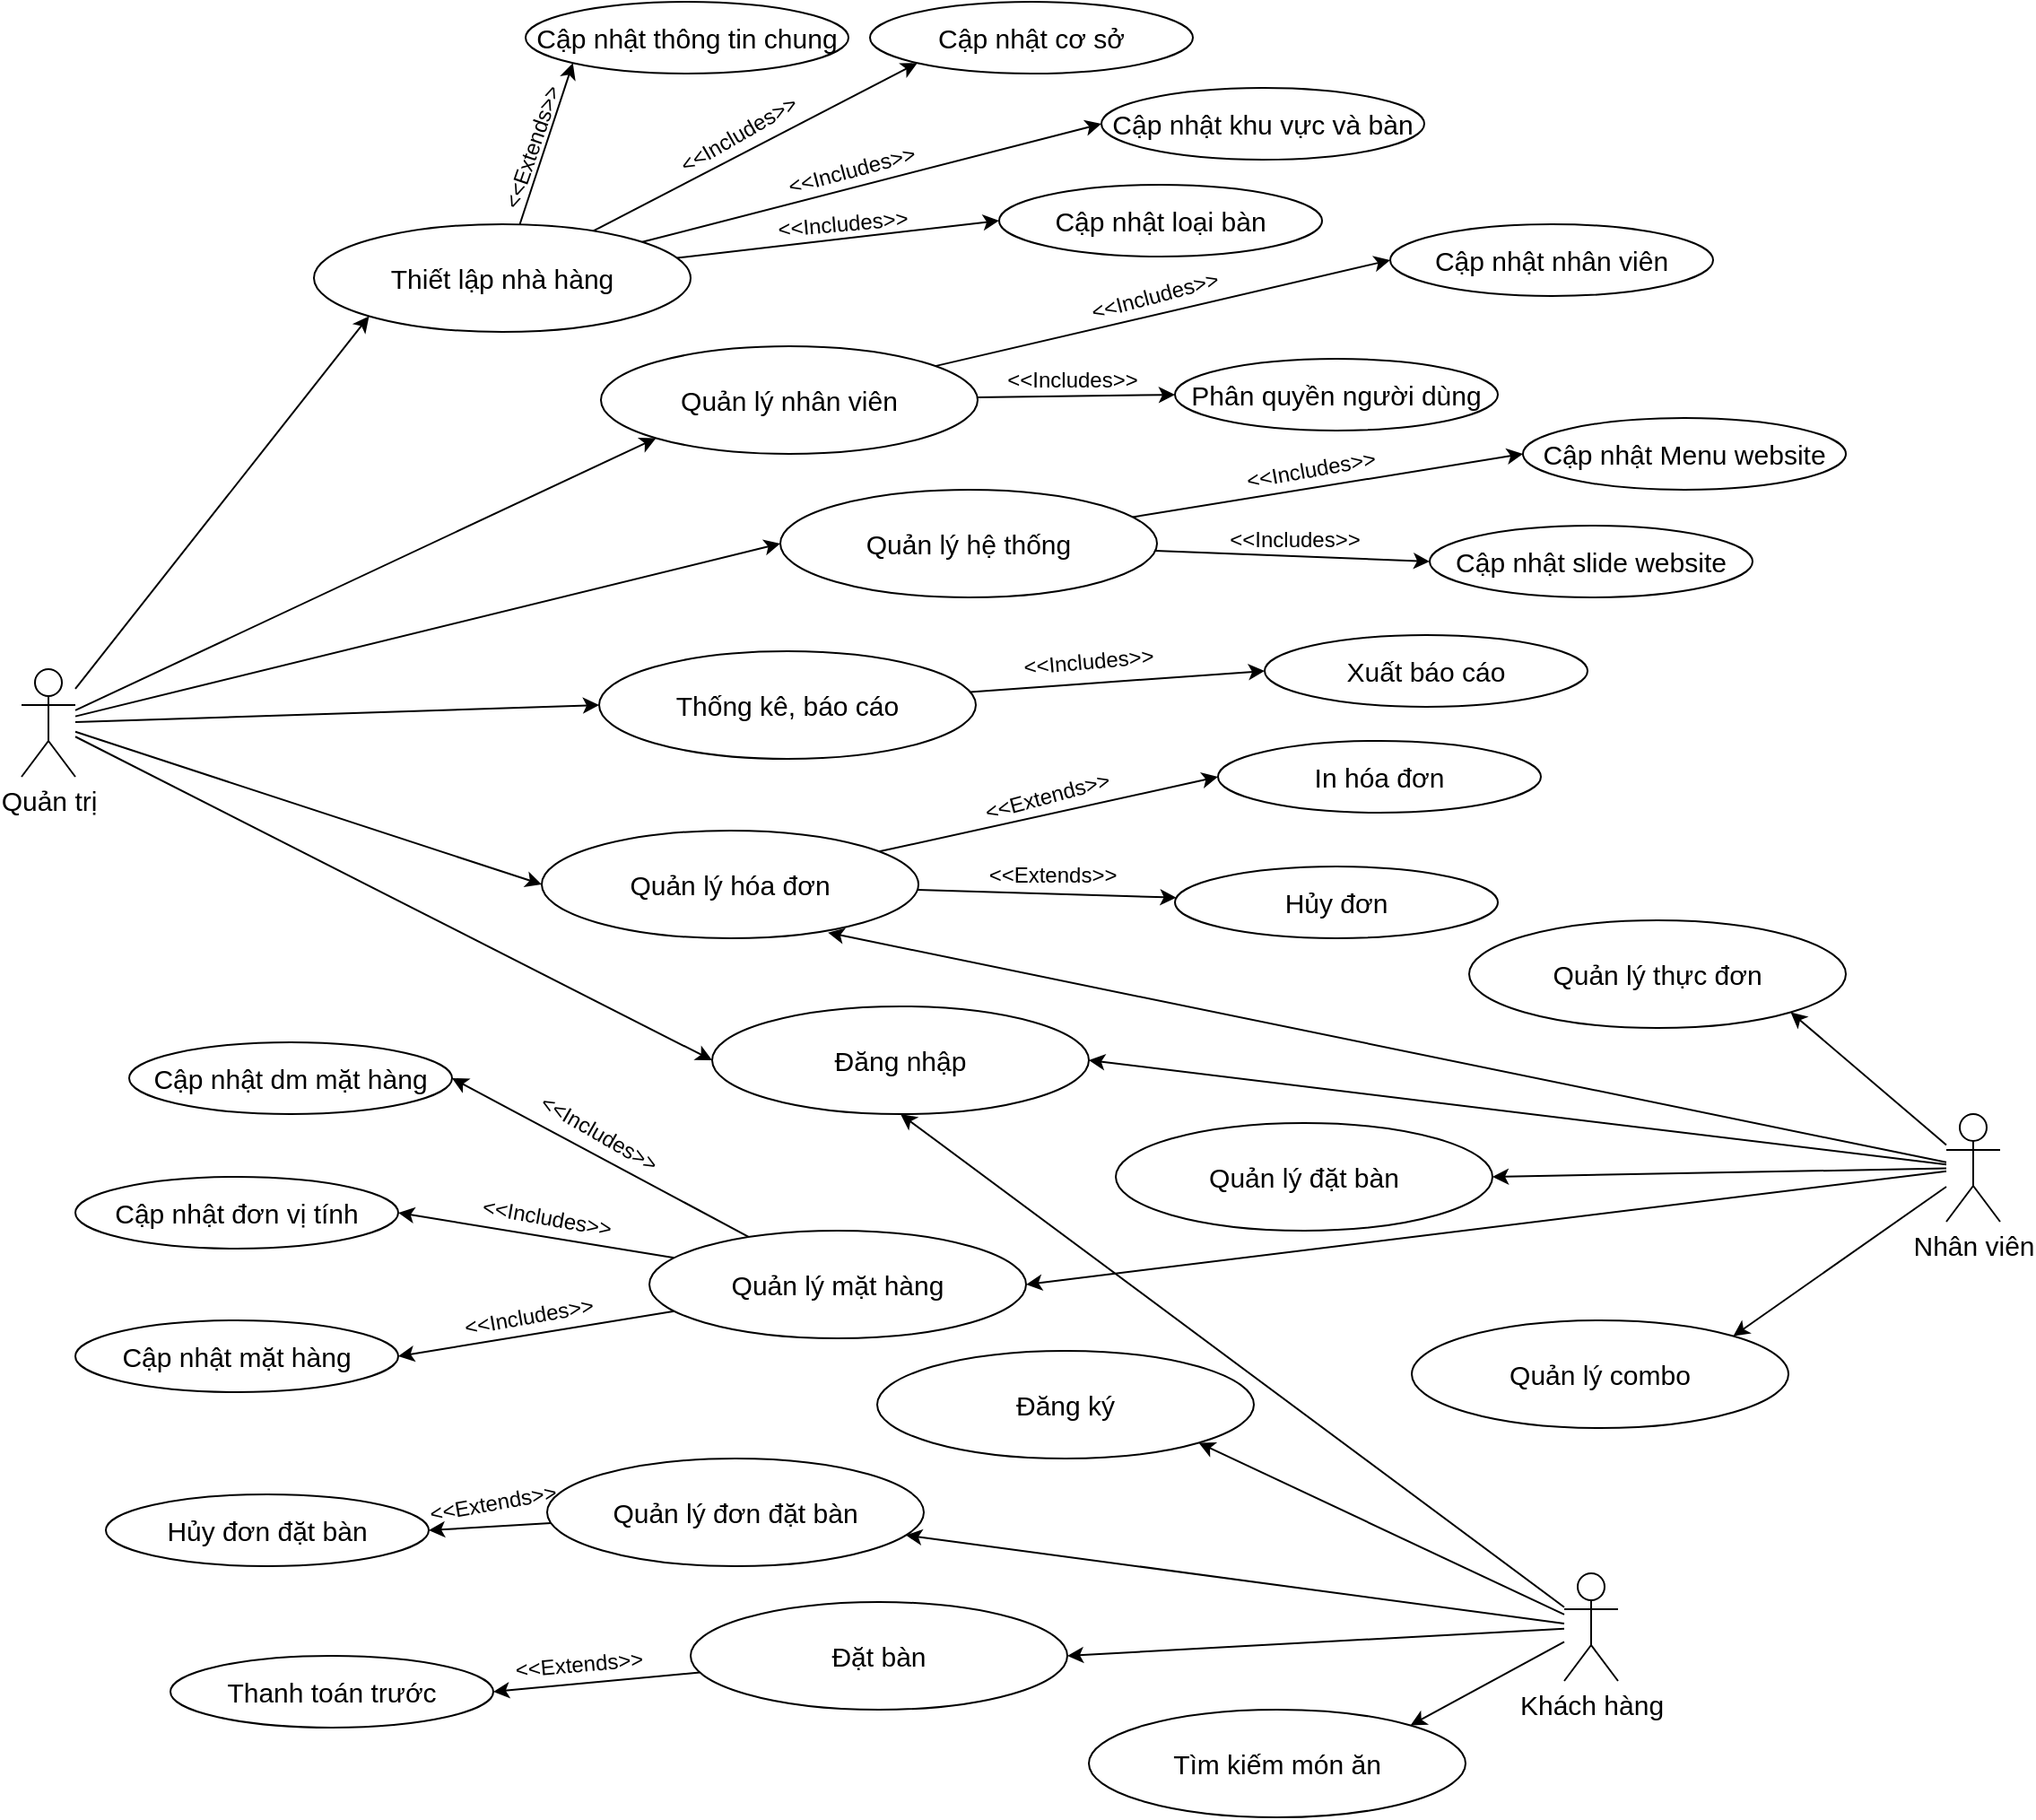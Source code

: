 <mxfile version="21.5.0" type="device">
  <diagram name="Trang-1" id="S5qEE1ozxj-i4MaadB1z">
    <mxGraphModel dx="3033" dy="1567" grid="1" gridSize="10" guides="1" tooltips="1" connect="1" arrows="1" fold="1" page="1" pageScale="1" pageWidth="1500" pageHeight="1400" math="0" shadow="0">
      <root>
        <mxCell id="0" />
        <mxCell id="1" parent="0" />
        <mxCell id="2t5druAi-JmB8xqviGO5-3" style="edgeStyle=none;rounded=0;orthogonalLoop=1;jettySize=auto;html=1;entryX=0;entryY=1;entryDx=0;entryDy=0;spacing=0;fontSize=15;" parent="1" source="AF-HmIzR10IM6tgfzZtX-1" target="AF-HmIzR10IM6tgfzZtX-10" edge="1">
          <mxGeometry relative="1" as="geometry" />
        </mxCell>
        <mxCell id="2t5druAi-JmB8xqviGO5-4" style="edgeStyle=none;rounded=0;orthogonalLoop=1;jettySize=auto;html=1;entryX=0;entryY=1;entryDx=0;entryDy=0;spacing=0;fontSize=15;" parent="1" source="AF-HmIzR10IM6tgfzZtX-1" target="AF-HmIzR10IM6tgfzZtX-12" edge="1">
          <mxGeometry relative="1" as="geometry" />
        </mxCell>
        <mxCell id="2t5druAi-JmB8xqviGO5-5" style="edgeStyle=none;rounded=0;orthogonalLoop=1;jettySize=auto;html=1;entryX=0;entryY=0.5;entryDx=0;entryDy=0;spacing=0;fontSize=15;" parent="1" source="AF-HmIzR10IM6tgfzZtX-1" target="AF-HmIzR10IM6tgfzZtX-11" edge="1">
          <mxGeometry relative="1" as="geometry" />
        </mxCell>
        <mxCell id="2t5druAi-JmB8xqviGO5-6" style="edgeStyle=none;rounded=0;orthogonalLoop=1;jettySize=auto;html=1;entryX=0;entryY=0.5;entryDx=0;entryDy=0;spacing=0;fontSize=15;" parent="1" source="AF-HmIzR10IM6tgfzZtX-1" target="AF-HmIzR10IM6tgfzZtX-37" edge="1">
          <mxGeometry relative="1" as="geometry" />
        </mxCell>
        <mxCell id="2t5druAi-JmB8xqviGO5-7" style="edgeStyle=none;rounded=0;orthogonalLoop=1;jettySize=auto;html=1;entryX=0;entryY=0.5;entryDx=0;entryDy=0;spacing=0;fontSize=15;" parent="1" source="AF-HmIzR10IM6tgfzZtX-1" target="AF-HmIzR10IM6tgfzZtX-65" edge="1">
          <mxGeometry relative="1" as="geometry" />
        </mxCell>
        <mxCell id="2t5druAi-JmB8xqviGO5-8" style="edgeStyle=none;rounded=0;orthogonalLoop=1;jettySize=auto;html=1;entryX=0;entryY=0.5;entryDx=0;entryDy=0;spacing=0;fontSize=15;" parent="1" source="AF-HmIzR10IM6tgfzZtX-1" target="AF-HmIzR10IM6tgfzZtX-6" edge="1">
          <mxGeometry relative="1" as="geometry" />
        </mxCell>
        <mxCell id="AF-HmIzR10IM6tgfzZtX-1" value="Quản trị" style="shape=umlActor;verticalLabelPosition=bottom;verticalAlign=top;html=1;fontSize=15;spacing=0;" parent="1" vertex="1">
          <mxGeometry x="187" y="610" width="30" height="60" as="geometry" />
        </mxCell>
        <mxCell id="AF-HmIzR10IM6tgfzZtX-8" style="rounded=0;orthogonalLoop=1;jettySize=auto;html=1;entryX=1;entryY=0.5;entryDx=0;entryDy=0;fontSize=15;spacing=0;" parent="1" source="AF-HmIzR10IM6tgfzZtX-2" target="AF-HmIzR10IM6tgfzZtX-6" edge="1">
          <mxGeometry relative="1" as="geometry" />
        </mxCell>
        <mxCell id="AF-HmIzR10IM6tgfzZtX-47" style="edgeStyle=none;rounded=0;orthogonalLoop=1;jettySize=auto;html=1;entryX=1;entryY=0.5;entryDx=0;entryDy=0;fontSize=15;spacing=0;" parent="1" source="AF-HmIzR10IM6tgfzZtX-2" target="AF-HmIzR10IM6tgfzZtX-42" edge="1">
          <mxGeometry relative="1" as="geometry" />
        </mxCell>
        <mxCell id="AF-HmIzR10IM6tgfzZtX-55" style="edgeStyle=none;rounded=0;orthogonalLoop=1;jettySize=auto;html=1;entryX=1;entryY=0;entryDx=0;entryDy=0;fontSize=15;spacing=0;" parent="1" source="AF-HmIzR10IM6tgfzZtX-2" target="AF-HmIzR10IM6tgfzZtX-53" edge="1">
          <mxGeometry relative="1" as="geometry" />
        </mxCell>
        <mxCell id="AF-HmIzR10IM6tgfzZtX-64" style="edgeStyle=none;rounded=0;orthogonalLoop=1;jettySize=auto;html=1;entryX=1;entryY=0.5;entryDx=0;entryDy=0;fontSize=15;spacing=0;" parent="1" source="AF-HmIzR10IM6tgfzZtX-2" target="AF-HmIzR10IM6tgfzZtX-60" edge="1">
          <mxGeometry relative="1" as="geometry" />
        </mxCell>
        <mxCell id="AF-HmIzR10IM6tgfzZtX-68" style="edgeStyle=none;rounded=0;orthogonalLoop=1;jettySize=auto;html=1;entryX=0.76;entryY=0.948;entryDx=0;entryDy=0;fontSize=15;entryPerimeter=0;spacing=0;" parent="1" source="AF-HmIzR10IM6tgfzZtX-2" target="AF-HmIzR10IM6tgfzZtX-65" edge="1">
          <mxGeometry relative="1" as="geometry">
            <mxPoint x="646.581" y="671.598" as="targetPoint" />
          </mxGeometry>
        </mxCell>
        <mxCell id="AF-HmIzR10IM6tgfzZtX-71" style="edgeStyle=none;rounded=0;orthogonalLoop=1;jettySize=auto;html=1;entryX=1;entryY=1;entryDx=0;entryDy=0;fontSize=15;spacing=0;" parent="1" source="AF-HmIzR10IM6tgfzZtX-2" target="AF-HmIzR10IM6tgfzZtX-43" edge="1">
          <mxGeometry relative="1" as="geometry" />
        </mxCell>
        <mxCell id="AF-HmIzR10IM6tgfzZtX-2" value="Nhân viên" style="shape=umlActor;verticalLabelPosition=bottom;verticalAlign=top;html=1;fontSize=15;spacing=0;" parent="1" vertex="1">
          <mxGeometry x="1260" y="858" width="30" height="60" as="geometry" />
        </mxCell>
        <mxCell id="AF-HmIzR10IM6tgfzZtX-74" style="edgeStyle=none;rounded=0;orthogonalLoop=1;jettySize=auto;html=1;entryX=1;entryY=0.5;entryDx=0;entryDy=0;fontSize=15;spacing=0;" parent="1" source="AF-HmIzR10IM6tgfzZtX-3" target="AF-HmIzR10IM6tgfzZtX-72" edge="1">
          <mxGeometry relative="1" as="geometry" />
        </mxCell>
        <mxCell id="AF-HmIzR10IM6tgfzZtX-78" style="edgeStyle=none;rounded=0;orthogonalLoop=1;jettySize=auto;html=1;entryX=1;entryY=1;entryDx=0;entryDy=0;fontSize=15;spacing=0;" parent="1" source="AF-HmIzR10IM6tgfzZtX-3" target="AF-HmIzR10IM6tgfzZtX-73" edge="1">
          <mxGeometry relative="1" as="geometry" />
        </mxCell>
        <mxCell id="AF-HmIzR10IM6tgfzZtX-80" style="edgeStyle=none;rounded=0;orthogonalLoop=1;jettySize=auto;html=1;entryX=1;entryY=0;entryDx=0;entryDy=0;fontSize=15;spacing=0;" parent="1" source="AF-HmIzR10IM6tgfzZtX-3" target="AF-HmIzR10IM6tgfzZtX-79" edge="1">
          <mxGeometry relative="1" as="geometry" />
        </mxCell>
        <mxCell id="JH56MXZsqnYbt68CLzrr-2" style="rounded=0;orthogonalLoop=1;jettySize=auto;html=1;spacing=0;fontSize=15;" parent="1" source="AF-HmIzR10IM6tgfzZtX-3" target="JH56MXZsqnYbt68CLzrr-1" edge="1">
          <mxGeometry relative="1" as="geometry" />
        </mxCell>
        <mxCell id="JH56MXZsqnYbt68CLzrr-6" style="rounded=0;orthogonalLoop=1;jettySize=auto;html=1;entryX=0.5;entryY=1;entryDx=0;entryDy=0;spacing=0;fontSize=15;" parent="1" source="AF-HmIzR10IM6tgfzZtX-3" target="AF-HmIzR10IM6tgfzZtX-6" edge="1">
          <mxGeometry relative="1" as="geometry" />
        </mxCell>
        <mxCell id="AF-HmIzR10IM6tgfzZtX-3" value="Khách hàng" style="shape=umlActor;verticalLabelPosition=bottom;verticalAlign=top;html=1;fontSize=15;spacing=0;" parent="1" vertex="1">
          <mxGeometry x="1047" y="1114" width="30" height="60" as="geometry" />
        </mxCell>
        <mxCell id="AF-HmIzR10IM6tgfzZtX-6" value="Đăng nhập" style="ellipse;whiteSpace=wrap;html=1;fontSize=15;spacing=0;" parent="1" vertex="1">
          <mxGeometry x="572" y="798" width="210" height="60" as="geometry" />
        </mxCell>
        <mxCell id="AF-HmIzR10IM6tgfzZtX-18" style="rounded=0;orthogonalLoop=1;jettySize=auto;html=1;entryX=0;entryY=1;entryDx=0;entryDy=0;fontSize=15;spacing=0;" parent="1" source="AF-HmIzR10IM6tgfzZtX-10" target="AF-HmIzR10IM6tgfzZtX-13" edge="1">
          <mxGeometry relative="1" as="geometry">
            <mxPoint x="613.684" y="118.214" as="targetPoint" />
          </mxGeometry>
        </mxCell>
        <mxCell id="AF-HmIzR10IM6tgfzZtX-19" style="rounded=0;orthogonalLoop=1;jettySize=auto;html=1;entryX=0;entryY=1;entryDx=0;entryDy=0;fontSize=15;spacing=0;" parent="1" source="AF-HmIzR10IM6tgfzZtX-10" target="AF-HmIzR10IM6tgfzZtX-14" edge="1">
          <mxGeometry relative="1" as="geometry" />
        </mxCell>
        <mxCell id="AF-HmIzR10IM6tgfzZtX-20" style="edgeStyle=none;rounded=0;orthogonalLoop=1;jettySize=auto;html=1;entryX=0;entryY=0.5;entryDx=0;entryDy=0;fontSize=15;spacing=0;" parent="1" source="AF-HmIzR10IM6tgfzZtX-10" target="AF-HmIzR10IM6tgfzZtX-15" edge="1">
          <mxGeometry relative="1" as="geometry" />
        </mxCell>
        <mxCell id="AF-HmIzR10IM6tgfzZtX-21" style="edgeStyle=none;rounded=0;orthogonalLoop=1;jettySize=auto;html=1;entryX=0;entryY=0.5;entryDx=0;entryDy=0;fontSize=15;spacing=0;" parent="1" source="AF-HmIzR10IM6tgfzZtX-10" target="AF-HmIzR10IM6tgfzZtX-17" edge="1">
          <mxGeometry relative="1" as="geometry" />
        </mxCell>
        <mxCell id="AF-HmIzR10IM6tgfzZtX-10" value="Thiết lập nhà hàng" style="ellipse;whiteSpace=wrap;html=1;fontSize=15;spacing=0;" parent="1" vertex="1">
          <mxGeometry x="350" y="362" width="210" height="60" as="geometry" />
        </mxCell>
        <mxCell id="AF-HmIzR10IM6tgfzZtX-31" style="edgeStyle=none;rounded=0;orthogonalLoop=1;jettySize=auto;html=1;entryX=0;entryY=0.5;entryDx=0;entryDy=0;fontSize=15;spacing=0;" parent="1" source="AF-HmIzR10IM6tgfzZtX-11" target="AF-HmIzR10IM6tgfzZtX-29" edge="1">
          <mxGeometry relative="1" as="geometry" />
        </mxCell>
        <mxCell id="AF-HmIzR10IM6tgfzZtX-32" style="edgeStyle=none;rounded=0;orthogonalLoop=1;jettySize=auto;html=1;entryX=0;entryY=0.5;entryDx=0;entryDy=0;fontSize=15;spacing=0;" parent="1" source="AF-HmIzR10IM6tgfzZtX-11" target="AF-HmIzR10IM6tgfzZtX-30" edge="1">
          <mxGeometry relative="1" as="geometry" />
        </mxCell>
        <mxCell id="AF-HmIzR10IM6tgfzZtX-11" value="Quản lý hệ thống" style="ellipse;whiteSpace=wrap;html=1;fontSize=15;spacing=0;" parent="1" vertex="1">
          <mxGeometry x="610" y="510" width="210" height="60" as="geometry" />
        </mxCell>
        <mxCell id="AF-HmIzR10IM6tgfzZtX-27" style="edgeStyle=none;rounded=0;orthogonalLoop=1;jettySize=auto;html=1;entryX=0;entryY=0.5;entryDx=0;entryDy=0;fontSize=15;spacing=0;" parent="1" source="AF-HmIzR10IM6tgfzZtX-12" target="AF-HmIzR10IM6tgfzZtX-23" edge="1">
          <mxGeometry relative="1" as="geometry" />
        </mxCell>
        <mxCell id="AF-HmIzR10IM6tgfzZtX-28" style="edgeStyle=none;rounded=0;orthogonalLoop=1;jettySize=auto;html=1;entryX=0;entryY=0.5;entryDx=0;entryDy=0;fontSize=15;spacing=0;" parent="1" source="AF-HmIzR10IM6tgfzZtX-12" target="AF-HmIzR10IM6tgfzZtX-25" edge="1">
          <mxGeometry relative="1" as="geometry" />
        </mxCell>
        <mxCell id="AF-HmIzR10IM6tgfzZtX-12" value="Quản lý nhân viên" style="ellipse;whiteSpace=wrap;html=1;fontSize=15;spacing=0;" parent="1" vertex="1">
          <mxGeometry x="510" y="430" width="210" height="60" as="geometry" />
        </mxCell>
        <mxCell id="AF-HmIzR10IM6tgfzZtX-13" value="Cập nhật thông tin chung" style="ellipse;whiteSpace=wrap;html=1;fontSize=15;spacing=0;" parent="1" vertex="1">
          <mxGeometry x="468" y="238" width="180" height="40" as="geometry" />
        </mxCell>
        <mxCell id="AF-HmIzR10IM6tgfzZtX-14" value="Cập nhật cơ sở" style="ellipse;whiteSpace=wrap;html=1;fontSize=15;spacing=0;" parent="1" vertex="1">
          <mxGeometry x="660" y="238" width="180" height="40" as="geometry" />
        </mxCell>
        <mxCell id="AF-HmIzR10IM6tgfzZtX-15" value="Cập nhật khu vực và bàn" style="ellipse;whiteSpace=wrap;html=1;fontSize=15;spacing=0;" parent="1" vertex="1">
          <mxGeometry x="789" y="286" width="180" height="40" as="geometry" />
        </mxCell>
        <mxCell id="AF-HmIzR10IM6tgfzZtX-17" value="Cập nhật loại bàn" style="ellipse;whiteSpace=wrap;html=1;fontSize=15;spacing=0;" parent="1" vertex="1">
          <mxGeometry x="732" y="340" width="180" height="40" as="geometry" />
        </mxCell>
        <mxCell id="AF-HmIzR10IM6tgfzZtX-23" value="Cập nhật nhân viên" style="ellipse;whiteSpace=wrap;html=1;fontSize=15;spacing=0;" parent="1" vertex="1">
          <mxGeometry x="950" y="362" width="180" height="40" as="geometry" />
        </mxCell>
        <mxCell id="AF-HmIzR10IM6tgfzZtX-25" value="Phân quyền người dùng" style="ellipse;whiteSpace=wrap;html=1;fontSize=15;spacing=0;" parent="1" vertex="1">
          <mxGeometry x="830" y="437" width="180" height="40" as="geometry" />
        </mxCell>
        <mxCell id="AF-HmIzR10IM6tgfzZtX-29" value="Cập nhật Menu website" style="ellipse;whiteSpace=wrap;html=1;fontSize=15;spacing=0;" parent="1" vertex="1">
          <mxGeometry x="1024" y="470" width="180" height="40" as="geometry" />
        </mxCell>
        <mxCell id="AF-HmIzR10IM6tgfzZtX-30" value="Cập nhật slide website" style="ellipse;whiteSpace=wrap;html=1;fontSize=15;spacing=0;" parent="1" vertex="1">
          <mxGeometry x="972" y="530" width="180" height="40" as="geometry" />
        </mxCell>
        <mxCell id="AF-HmIzR10IM6tgfzZtX-41" style="edgeStyle=none;rounded=0;orthogonalLoop=1;jettySize=auto;html=1;entryX=0;entryY=0.5;entryDx=0;entryDy=0;fontSize=15;spacing=0;" parent="1" source="AF-HmIzR10IM6tgfzZtX-37" target="AF-HmIzR10IM6tgfzZtX-40" edge="1">
          <mxGeometry relative="1" as="geometry" />
        </mxCell>
        <mxCell id="AF-HmIzR10IM6tgfzZtX-37" value="Thống kê, báo cáo" style="ellipse;whiteSpace=wrap;html=1;fontSize=15;spacing=0;" parent="1" vertex="1">
          <mxGeometry x="509" y="600" width="210" height="60" as="geometry" />
        </mxCell>
        <mxCell id="AF-HmIzR10IM6tgfzZtX-40" value="Xuất báo cáo" style="ellipse;whiteSpace=wrap;html=1;fontSize=15;spacing=0;" parent="1" vertex="1">
          <mxGeometry x="880" y="591" width="180" height="40" as="geometry" />
        </mxCell>
        <mxCell id="AF-HmIzR10IM6tgfzZtX-48" style="edgeStyle=none;rounded=0;orthogonalLoop=1;jettySize=auto;html=1;entryX=1;entryY=0.5;entryDx=0;entryDy=0;fontSize=15;spacing=0;" parent="1" source="AF-HmIzR10IM6tgfzZtX-42" target="AF-HmIzR10IM6tgfzZtX-44" edge="1">
          <mxGeometry relative="1" as="geometry" />
        </mxCell>
        <mxCell id="AF-HmIzR10IM6tgfzZtX-49" style="edgeStyle=none;rounded=0;orthogonalLoop=1;jettySize=auto;html=1;entryX=1;entryY=0.5;entryDx=0;entryDy=0;fontSize=15;spacing=0;" parent="1" source="AF-HmIzR10IM6tgfzZtX-42" target="AF-HmIzR10IM6tgfzZtX-46" edge="1">
          <mxGeometry relative="1" as="geometry" />
        </mxCell>
        <mxCell id="AF-HmIzR10IM6tgfzZtX-50" style="edgeStyle=none;rounded=0;orthogonalLoop=1;jettySize=auto;html=1;entryX=1;entryY=0.5;entryDx=0;entryDy=0;fontSize=15;spacing=0;" parent="1" source="AF-HmIzR10IM6tgfzZtX-42" target="AF-HmIzR10IM6tgfzZtX-45" edge="1">
          <mxGeometry relative="1" as="geometry" />
        </mxCell>
        <mxCell id="AF-HmIzR10IM6tgfzZtX-42" value="Quản lý mặt hàng" style="ellipse;whiteSpace=wrap;html=1;fontSize=15;spacing=0;" parent="1" vertex="1">
          <mxGeometry x="537" y="923" width="210" height="60" as="geometry" />
        </mxCell>
        <mxCell id="AF-HmIzR10IM6tgfzZtX-43" value="Quản lý thực đơn" style="ellipse;whiteSpace=wrap;html=1;fontSize=15;spacing=0;" parent="1" vertex="1">
          <mxGeometry x="994" y="750" width="210" height="60" as="geometry" />
        </mxCell>
        <mxCell id="AF-HmIzR10IM6tgfzZtX-44" value="Cập nhật dm mặt hàng" style="ellipse;whiteSpace=wrap;html=1;fontSize=15;spacing=0;" parent="1" vertex="1">
          <mxGeometry x="247" y="818" width="180" height="40" as="geometry" />
        </mxCell>
        <mxCell id="AF-HmIzR10IM6tgfzZtX-45" value="Cập nhật đơn vị tính" style="ellipse;whiteSpace=wrap;html=1;fontSize=15;spacing=0;" parent="1" vertex="1">
          <mxGeometry x="217" y="893" width="180" height="40" as="geometry" />
        </mxCell>
        <mxCell id="AF-HmIzR10IM6tgfzZtX-46" value="Cập nhật mặt hàng" style="ellipse;whiteSpace=wrap;html=1;fontSize=15;spacing=0;" parent="1" vertex="1">
          <mxGeometry x="217" y="973" width="180" height="40" as="geometry" />
        </mxCell>
        <mxCell id="AF-HmIzR10IM6tgfzZtX-53" value="Quản lý combo" style="ellipse;whiteSpace=wrap;html=1;fontSize=15;spacing=0;" parent="1" vertex="1">
          <mxGeometry x="962" y="973" width="210" height="60" as="geometry" />
        </mxCell>
        <mxCell id="AF-HmIzR10IM6tgfzZtX-60" value="Quản lý đặt bàn" style="ellipse;whiteSpace=wrap;html=1;fontSize=15;spacing=0;" parent="1" vertex="1">
          <mxGeometry x="797" y="863" width="210" height="60" as="geometry" />
        </mxCell>
        <mxCell id="AF-HmIzR10IM6tgfzZtX-70" style="edgeStyle=none;rounded=0;orthogonalLoop=1;jettySize=auto;html=1;entryX=0;entryY=0.5;entryDx=0;entryDy=0;fontSize=15;spacing=0;" parent="1" source="AF-HmIzR10IM6tgfzZtX-65" target="AF-HmIzR10IM6tgfzZtX-66" edge="1">
          <mxGeometry relative="1" as="geometry" />
        </mxCell>
        <mxCell id="CL8UPqSGpkxzdZZR_zWG-2" style="rounded=0;orthogonalLoop=1;jettySize=auto;html=1;spacing=0;fontSize=15;" parent="1" source="AF-HmIzR10IM6tgfzZtX-65" target="CL8UPqSGpkxzdZZR_zWG-1" edge="1">
          <mxGeometry relative="1" as="geometry" />
        </mxCell>
        <mxCell id="AF-HmIzR10IM6tgfzZtX-65" value="Quản lý hóa đơn" style="ellipse;whiteSpace=wrap;html=1;fontSize=15;spacing=0;" parent="1" vertex="1">
          <mxGeometry x="477" y="700" width="210" height="60" as="geometry" />
        </mxCell>
        <mxCell id="AF-HmIzR10IM6tgfzZtX-66" value="In hóa đơn" style="ellipse;whiteSpace=wrap;html=1;fontSize=15;spacing=0;" parent="1" vertex="1">
          <mxGeometry x="854" y="650" width="180" height="40" as="geometry" />
        </mxCell>
        <mxCell id="AF-HmIzR10IM6tgfzZtX-77" style="edgeStyle=none;rounded=0;orthogonalLoop=1;jettySize=auto;html=1;entryX=1;entryY=0.5;entryDx=0;entryDy=0;fontSize=15;spacing=0;" parent="1" source="AF-HmIzR10IM6tgfzZtX-72" target="AF-HmIzR10IM6tgfzZtX-75" edge="1">
          <mxGeometry relative="1" as="geometry" />
        </mxCell>
        <mxCell id="AF-HmIzR10IM6tgfzZtX-72" value="Đặt bàn" style="ellipse;whiteSpace=wrap;html=1;fontSize=15;spacing=0;" parent="1" vertex="1">
          <mxGeometry x="560" y="1130" width="210" height="60" as="geometry" />
        </mxCell>
        <mxCell id="AF-HmIzR10IM6tgfzZtX-73" value="Đăng ký" style="ellipse;whiteSpace=wrap;html=1;fontSize=15;spacing=0;" parent="1" vertex="1">
          <mxGeometry x="664" y="990" width="210" height="60" as="geometry" />
        </mxCell>
        <mxCell id="AF-HmIzR10IM6tgfzZtX-75" value="Thanh toán trước" style="ellipse;whiteSpace=wrap;html=1;fontSize=15;spacing=0;" parent="1" vertex="1">
          <mxGeometry x="270" y="1160" width="180" height="40" as="geometry" />
        </mxCell>
        <mxCell id="AF-HmIzR10IM6tgfzZtX-79" value="Tìm kiếm món ăn" style="ellipse;whiteSpace=wrap;html=1;fontSize=15;spacing=0;" parent="1" vertex="1">
          <mxGeometry x="782" y="1190" width="210" height="60" as="geometry" />
        </mxCell>
        <mxCell id="AF-HmIzR10IM6tgfzZtX-82" style="edgeStyle=none;rounded=0;orthogonalLoop=1;jettySize=auto;html=1;exitX=0.5;exitY=1;exitDx=0;exitDy=0;fontSize=15;spacing=0;" parent="1" source="AF-HmIzR10IM6tgfzZtX-14" target="AF-HmIzR10IM6tgfzZtX-14" edge="1">
          <mxGeometry relative="1" as="geometry" />
        </mxCell>
        <mxCell id="CL8UPqSGpkxzdZZR_zWG-1" value="Hủy đơn" style="ellipse;whiteSpace=wrap;html=1;fontSize=15;spacing=0;" parent="1" vertex="1">
          <mxGeometry x="830" y="720" width="180" height="40" as="geometry" />
        </mxCell>
        <mxCell id="CL8UPqSGpkxzdZZR_zWG-4" value="&amp;lt;&amp;lt;Extends&amp;gt;&amp;gt;" style="text;html=1;strokeColor=none;fillColor=none;align=center;verticalAlign=middle;whiteSpace=wrap;rounded=0;rotation=-71;spacing=0;fontSize=12;" parent="1" vertex="1">
          <mxGeometry x="442" y="304" width="60" height="30" as="geometry" />
        </mxCell>
        <mxCell id="CL8UPqSGpkxzdZZR_zWG-5" value="&amp;lt;&amp;lt;Includes&amp;gt;&amp;gt;" style="text;html=1;strokeColor=none;fillColor=none;align=center;verticalAlign=middle;whiteSpace=wrap;rounded=0;rotation=-30;spacing=0;fontSize=12;" parent="1" vertex="1">
          <mxGeometry x="557" y="297" width="60" height="30" as="geometry" />
        </mxCell>
        <mxCell id="CL8UPqSGpkxzdZZR_zWG-6" value="&amp;lt;&amp;lt;Includes&amp;gt;&amp;gt;" style="text;html=1;strokeColor=none;fillColor=none;align=center;verticalAlign=middle;whiteSpace=wrap;rounded=0;rotation=-15;spacing=0;fontSize=12;" parent="1" vertex="1">
          <mxGeometry x="620" y="317" width="60" height="30" as="geometry" />
        </mxCell>
        <mxCell id="CL8UPqSGpkxzdZZR_zWG-7" value="&amp;lt;&amp;lt;Includes&amp;gt;&amp;gt;" style="text;html=1;strokeColor=none;fillColor=none;align=center;verticalAlign=middle;whiteSpace=wrap;rounded=0;rotation=-5;spacing=0;fontSize=12;" parent="1" vertex="1">
          <mxGeometry x="615" y="347" width="60" height="30" as="geometry" />
        </mxCell>
        <mxCell id="CL8UPqSGpkxzdZZR_zWG-8" value="&amp;lt;&amp;lt;Includes&amp;gt;&amp;gt;" style="text;html=1;strokeColor=none;fillColor=none;align=center;verticalAlign=middle;whiteSpace=wrap;rounded=0;rotation=0;spacing=0;fontSize=12;" parent="1" vertex="1">
          <mxGeometry x="743" y="434" width="60" height="30" as="geometry" />
        </mxCell>
        <mxCell id="CL8UPqSGpkxzdZZR_zWG-9" value="&amp;lt;&amp;lt;Includes&amp;gt;&amp;gt;" style="text;html=1;strokeColor=none;fillColor=none;align=center;verticalAlign=middle;whiteSpace=wrap;rounded=0;rotation=-15;spacing=0;fontSize=12;" parent="1" vertex="1">
          <mxGeometry x="789" y="387" width="60" height="30" as="geometry" />
        </mxCell>
        <mxCell id="CL8UPqSGpkxzdZZR_zWG-10" value="&amp;lt;&amp;lt;Includes&amp;gt;&amp;gt;" style="text;html=1;strokeColor=none;fillColor=none;align=center;verticalAlign=middle;whiteSpace=wrap;rounded=0;rotation=-10;spacing=0;fontSize=12;" parent="1" vertex="1">
          <mxGeometry x="876" y="484" width="60" height="30" as="geometry" />
        </mxCell>
        <mxCell id="CL8UPqSGpkxzdZZR_zWG-11" value="&amp;lt;&amp;lt;Includes&amp;gt;&amp;gt;" style="text;html=1;strokeColor=none;fillColor=none;align=center;verticalAlign=middle;whiteSpace=wrap;rounded=0;rotation=0;spacing=0;fontSize=12;" parent="1" vertex="1">
          <mxGeometry x="867" y="523" width="60" height="30" as="geometry" />
        </mxCell>
        <mxCell id="CL8UPqSGpkxzdZZR_zWG-12" value="&amp;lt;&amp;lt;Includes&amp;gt;&amp;gt;" style="text;html=1;strokeColor=none;fillColor=none;align=center;verticalAlign=middle;whiteSpace=wrap;rounded=0;rotation=-5;spacing=0;fontSize=12;" parent="1" vertex="1">
          <mxGeometry x="752" y="591" width="60" height="30" as="geometry" />
        </mxCell>
        <mxCell id="CL8UPqSGpkxzdZZR_zWG-14" value="&amp;lt;&amp;lt;Extends&amp;gt;&amp;gt;" style="text;html=1;strokeColor=none;fillColor=none;align=center;verticalAlign=middle;whiteSpace=wrap;rounded=0;rotation=-15;spacing=0;fontSize=12;" parent="1" vertex="1">
          <mxGeometry x="729" y="666" width="60" height="30" as="geometry" />
        </mxCell>
        <mxCell id="CL8UPqSGpkxzdZZR_zWG-17" value="&amp;lt;&amp;lt;Extends&amp;gt;&amp;gt;" style="text;html=1;strokeColor=none;fillColor=none;align=center;verticalAlign=middle;whiteSpace=wrap;rounded=0;rotation=0;spacing=0;fontSize=12;" parent="1" vertex="1">
          <mxGeometry x="732" y="710" width="60" height="30" as="geometry" />
        </mxCell>
        <mxCell id="CL8UPqSGpkxzdZZR_zWG-18" value="&amp;lt;&amp;lt;Extends&amp;gt;&amp;gt;" style="text;html=1;strokeColor=none;fillColor=none;align=center;verticalAlign=middle;whiteSpace=wrap;rounded=0;rotation=-5;spacing=0;fontSize=12;" parent="1" vertex="1">
          <mxGeometry x="468" y="1150" width="60" height="30" as="geometry" />
        </mxCell>
        <mxCell id="CL8UPqSGpkxzdZZR_zWG-20" value="&amp;lt;&amp;lt;Includes&amp;gt;&amp;gt;" style="text;html=1;strokeColor=none;fillColor=none;align=center;verticalAlign=middle;whiteSpace=wrap;rounded=0;rotation=30;spacing=0;fontSize=12;" parent="1" vertex="1">
          <mxGeometry x="479" y="854" width="60" height="30" as="geometry" />
        </mxCell>
        <mxCell id="CL8UPqSGpkxzdZZR_zWG-22" value="&amp;lt;&amp;lt;Includes&amp;gt;&amp;gt;" style="text;html=1;strokeColor=none;fillColor=none;align=center;verticalAlign=middle;whiteSpace=wrap;rounded=0;rotation=10;spacing=0;fontSize=12;" parent="1" vertex="1">
          <mxGeometry x="450" y="901" width="60" height="30" as="geometry" />
        </mxCell>
        <mxCell id="CL8UPqSGpkxzdZZR_zWG-23" value="&amp;lt;&amp;lt;Includes&amp;gt;&amp;gt;" style="text;html=1;strokeColor=none;fillColor=none;align=center;verticalAlign=middle;whiteSpace=wrap;rounded=0;rotation=-10;spacing=0;fontSize=12;" parent="1" vertex="1">
          <mxGeometry x="440" y="956" width="60" height="30" as="geometry" />
        </mxCell>
        <mxCell id="JH56MXZsqnYbt68CLzrr-4" style="rounded=0;orthogonalLoop=1;jettySize=auto;html=1;entryX=1;entryY=0.5;entryDx=0;entryDy=0;spacing=0;fontSize=15;" parent="1" source="JH56MXZsqnYbt68CLzrr-1" target="JH56MXZsqnYbt68CLzrr-3" edge="1">
          <mxGeometry relative="1" as="geometry" />
        </mxCell>
        <mxCell id="JH56MXZsqnYbt68CLzrr-1" value="Quản lý đơn đặt bàn" style="ellipse;whiteSpace=wrap;html=1;fontSize=15;spacing=0;" parent="1" vertex="1">
          <mxGeometry x="480" y="1050" width="210" height="60" as="geometry" />
        </mxCell>
        <mxCell id="JH56MXZsqnYbt68CLzrr-3" value="Hủy đơn đặt bàn" style="ellipse;whiteSpace=wrap;html=1;fontSize=15;spacing=0;" parent="1" vertex="1">
          <mxGeometry x="234" y="1070" width="180" height="40" as="geometry" />
        </mxCell>
        <mxCell id="JH56MXZsqnYbt68CLzrr-5" value="&amp;lt;&amp;lt;Extends&amp;gt;&amp;gt;" style="text;html=1;strokeColor=none;fillColor=none;align=center;verticalAlign=middle;whiteSpace=wrap;rounded=0;rotation=-10;spacing=0;fontSize=12;" parent="1" vertex="1">
          <mxGeometry x="420" y="1060" width="60" height="30" as="geometry" />
        </mxCell>
      </root>
    </mxGraphModel>
  </diagram>
</mxfile>
